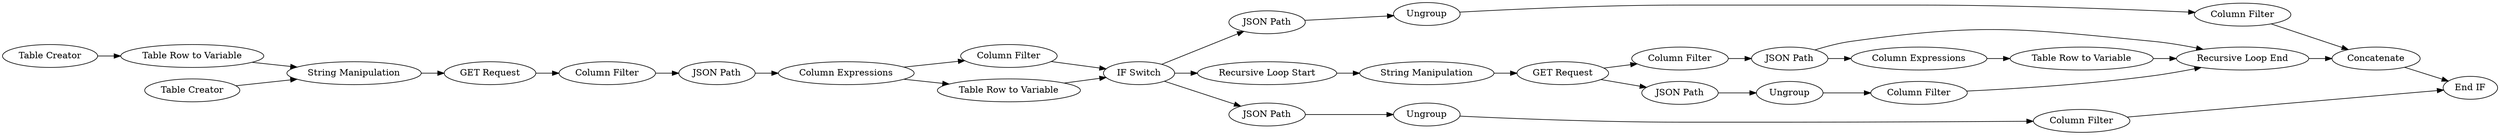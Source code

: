 digraph {
	419 -> 421
	367 -> 371
	430 -> 422
	432 -> 407
	434 -> 443
	424 -> 428
	422 -> 423
	335 -> 402
	440 -> 441
	426 -> 428
	425 -> 429
	421 -> 431
	407 -> 419
	429 -> 428
	428 -> 434
	418 -> 419
	429 -> 427
	432 -> 418
	403 -> 432
	431 -> 430
	371 -> 372
	427 -> 426
	423 -> 424
	402 -> 403
	419 -> 440
	419 -> 433
	334 -> 372
	430 -> 425
	433 -> 435
	372 -> 335
	436 -> 434
	435 -> 436
	442 -> 443
	441 -> 442
	432 [label="Column Expressions"]
	419 [label="IF Switch"]
	367 [label="Table Creator"]
	431 [label="String Manipulation"]
	426 [label="Table Row to Variable"]
	423 [label=Ungroup]
	440 [label="JSON Path"]
	442 [label="Column Filter"]
	436 [label="Column Filter"]
	335 [label="GET Request"]
	403 [label="JSON Path"]
	425 [label="Column Filter"]
	443 [label="End IF"]
	372 [label="String Manipulation"]
	407 [label="Column Filter"]
	424 [label="Column Filter"]
	334 [label="Table Creator"]
	428 [label="Recursive Loop End"]
	427 [label="Column Expressions"]
	434 [label=Concatenate]
	433 [label="JSON Path"]
	429 [label="JSON Path"]
	418 [label="Table Row to Variable"]
	421 [label="Recursive Loop Start"]
	430 [label="GET Request"]
	371 [label="Table Row to Variable"]
	435 [label=Ungroup]
	422 [label="JSON Path"]
	441 [label=Ungroup]
	402 [label="Column Filter"]
	rankdir=LR
}
